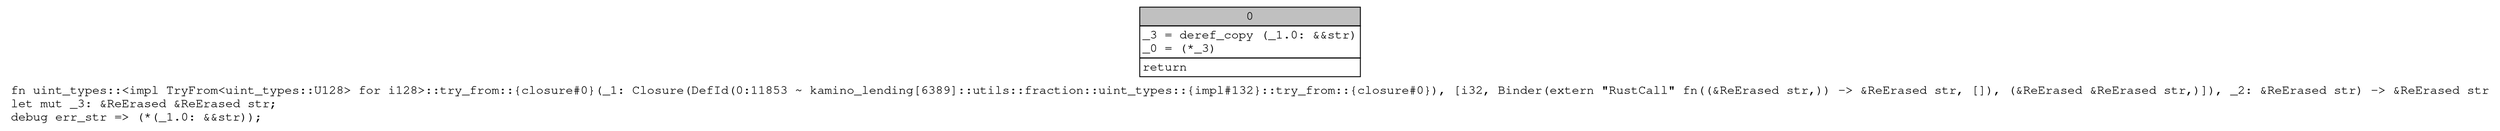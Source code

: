 digraph Mir_0_11853 {
    graph [fontname="Courier, monospace"];
    node [fontname="Courier, monospace"];
    edge [fontname="Courier, monospace"];
    label=<fn uint_types::&lt;impl TryFrom&lt;uint_types::U128&gt; for i128&gt;::try_from::{closure#0}(_1: Closure(DefId(0:11853 ~ kamino_lending[6389]::utils::fraction::uint_types::{impl#132}::try_from::{closure#0}), [i32, Binder(extern &quot;RustCall&quot; fn((&amp;ReErased str,)) -&gt; &amp;ReErased str, []), (&amp;ReErased &amp;ReErased str,)]), _2: &amp;ReErased str) -&gt; &amp;ReErased str<br align="left"/>let mut _3: &amp;ReErased &amp;ReErased str;<br align="left"/>debug err_str =&gt; (*(_1.0: &amp;&amp;str));<br align="left"/>>;
    bb0__0_11853 [shape="none", label=<<table border="0" cellborder="1" cellspacing="0"><tr><td bgcolor="gray" align="center" colspan="1">0</td></tr><tr><td align="left" balign="left">_3 = deref_copy (_1.0: &amp;&amp;str)<br/>_0 = (*_3)<br/></td></tr><tr><td align="left">return</td></tr></table>>];
}
